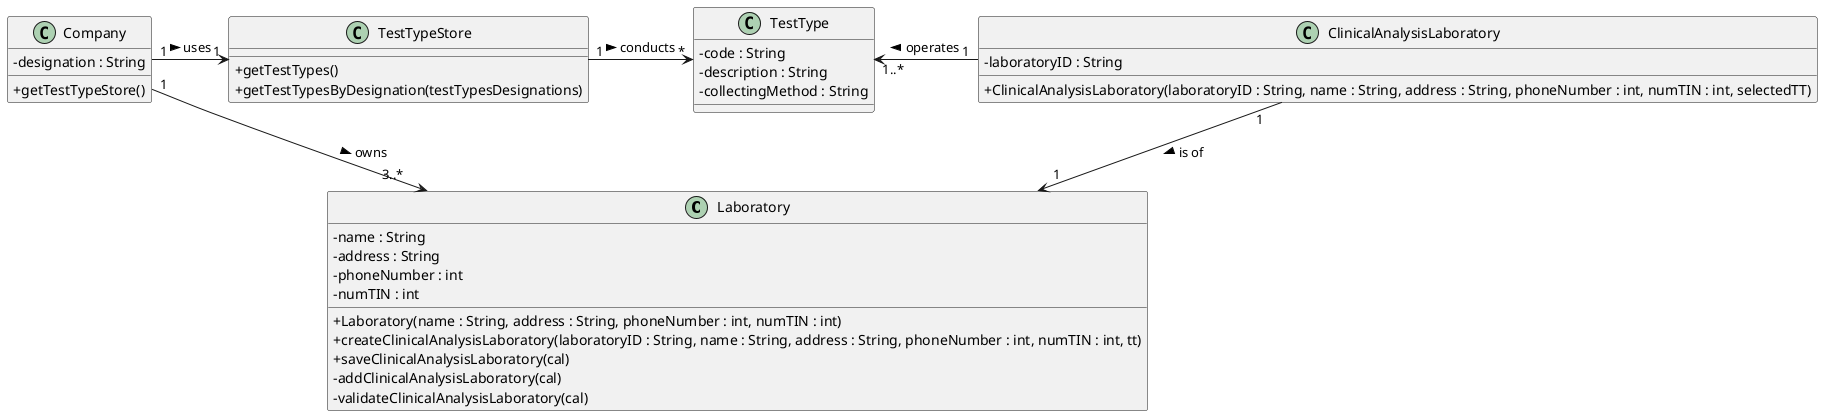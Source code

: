 @startuml
skinparam classAttributeIconSize 0
/'
class App {
+{static} getInstance() : App
+getCurrentSession() : UserSession
}
'/
/'
class UserSession {
+isLoggedInWithRole() : boolean
}
'/

class Laboratory {
-name : String
-address : String
-phoneNumber : int
-numTIN : int
+Laboratory(name : String, address : String, phoneNumber : int, numTIN : int)
+createClinicalAnalysisLaboratory(laboratoryID : String, name : String, address : String, phoneNumber : int, numTIN : int, tt)
+saveClinicalAnalysisLaboratory(cal)
-addClinicalAnalysisLaboratory(cal)
-validateClinicalAnalysisLaboratory(cal)
}

class ClinicalAnalysisLaboratory {
-laboratoryID : String
+ClinicalAnalysisLaboratory(laboratoryID : String, name : String, address : String, phoneNumber : int, numTIN : int, selectedTT)
}

class TestType {
- code : String
- description : String
- collectingMethod : String
}

class Company {
-designation : String
+getTestTypeStore()
/'+getTestTypes()
+getTestTypesByDesignation(selectedTestTypes)'/
}
class TestTypeStore {
+getTestTypes()
+getTestTypesByDesignation(testTypesDesignations)
}

/'class RegisterNewCalController {
+getTestTypes()
+createClinicalAnalysisLaboratory(laboratoryID : String, name : String, address : String, phoneNumber : int, numTIN : int, testTypesDesignations)
+saveClinicalAnalysisLaboratory()
}'/

/'class RegisterNewCalUI {}'/

/'RegisterNewCalUI ..> RegisterNewCalController'/
/'RegisterNewCalController ..> Laboratory
RegisterNewCalController ..> TestType
RegisterNewCalController ..> ClinicalAnalysisLaboratory
RegisterNewCalController ..> Company'/
/'RegisterNewCalController ..> App
RegisterNewCalController ..> UserSession'/



Company "1" -> "1" TestTypeStore : uses >
TestTypeStore "1" -> "*" TestType : conducts >
/'VERIFICAR MULTIPLICIDADE LINHA ABAIXO'/
ClinicalAnalysisLaboratory "1" --> "1" Laboratory : is of >
Company "1" --> "3..*" Laboratory : owns >
ClinicalAnalysisLaboratory "1" -> "1..*" TestType : operates >


TestType -[hidden]down-> ClinicalAnalysisLaboratory

/'Laboratory <|-- ClinicalAnalysisLaboratory'/





@enduml